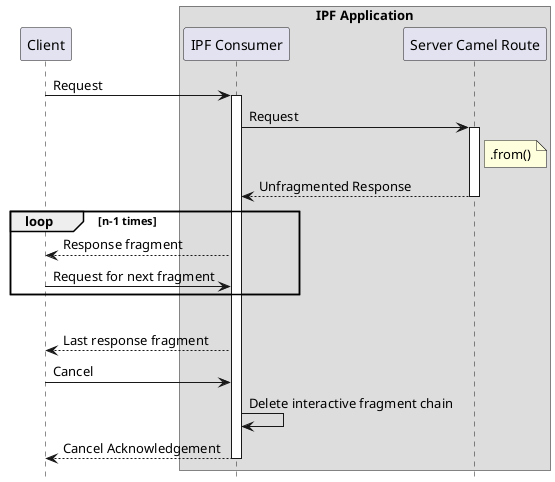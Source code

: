 @startuml
hide footbox

participant "Client"
box "IPF Application"
participant "IPF Consumer" as CON
participant "Server Camel Route" as SCR
end box

Client -> CON : Request
activate CON
CON -> SCR : Request
activate SCR
note right of SCR: .from()
SCR --> CON : Unfragmented Response
deactivate SCR

loop n-1 times
    CON --> Client : Response fragment
    Client -> CON : Request for next fragment
end
|||
CON --> Client : Last response fragment
Client -> CON : Cancel
CON -> CON: Delete interactive fragment chain
CON --> Client : Cancel Acknowledgement
deactivate CON

@enduml
